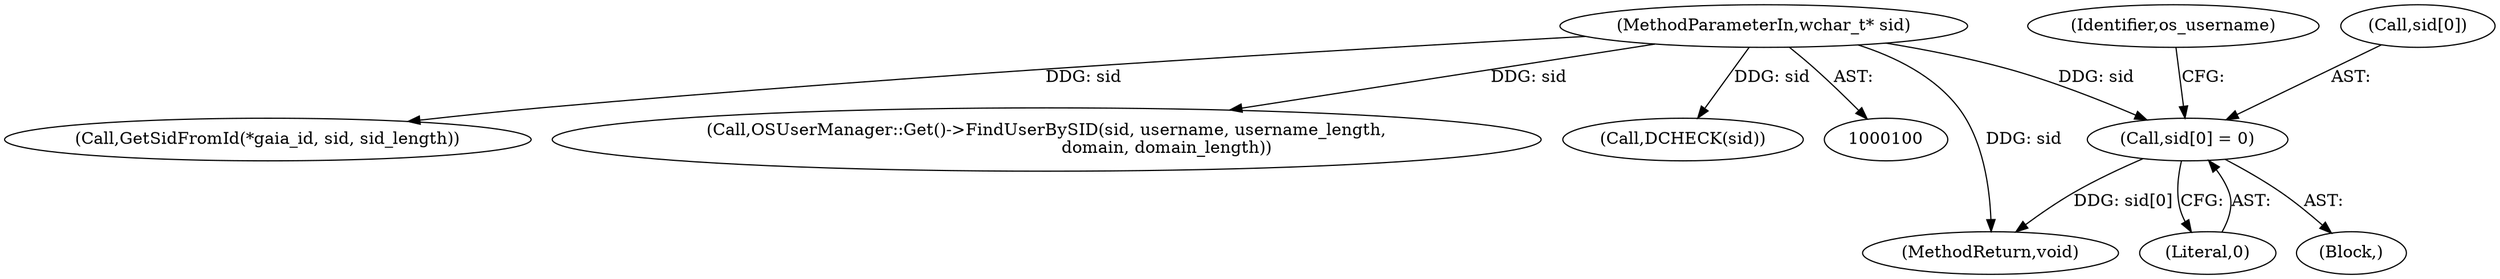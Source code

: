 digraph "0_Chrome_2440e872debd68ae7c2a8bf9ddb34df2cce378cd@array" {
"1000164" [label="(Call,sid[0] = 0)"];
"1000107" [label="(MethodParameterIn,wchar_t* sid)"];
"1000109" [label="(Block,)"];
"1000171" [label="(Identifier,os_username)"];
"1000107" [label="(MethodParameterIn,wchar_t* sid)"];
"1000165" [label="(Call,sid[0])"];
"1000234" [label="(MethodReturn,void)"];
"1000127" [label="(Call,GetSidFromId(*gaia_id, sid, sid_length))"];
"1000168" [label="(Literal,0)"];
"1000164" [label="(Call,sid[0] = 0)"];
"1000138" [label="(Call,OSUserManager::Get()->FindUserBySID(sid, username, username_length,\n                                             domain, domain_length))"];
"1000116" [label="(Call,DCHECK(sid))"];
"1000164" -> "1000109"  [label="AST: "];
"1000164" -> "1000168"  [label="CFG: "];
"1000165" -> "1000164"  [label="AST: "];
"1000168" -> "1000164"  [label="AST: "];
"1000171" -> "1000164"  [label="CFG: "];
"1000164" -> "1000234"  [label="DDG: sid[0]"];
"1000107" -> "1000164"  [label="DDG: sid"];
"1000107" -> "1000100"  [label="AST: "];
"1000107" -> "1000234"  [label="DDG: sid"];
"1000107" -> "1000116"  [label="DDG: sid"];
"1000107" -> "1000127"  [label="DDG: sid"];
"1000107" -> "1000138"  [label="DDG: sid"];
}
